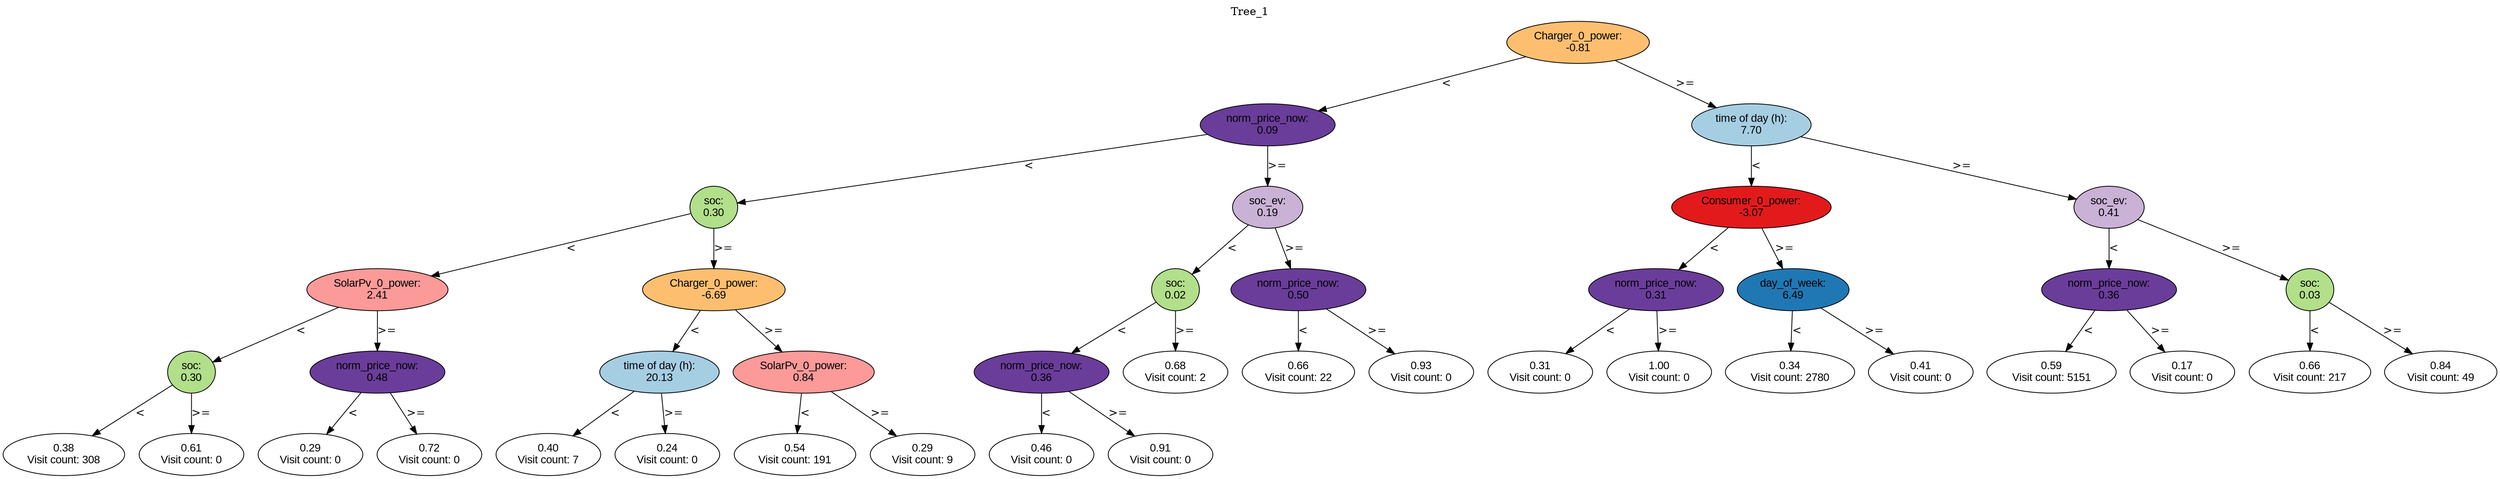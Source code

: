 digraph BST {
    node [fontname="Arial" style=filled colorscheme=paired12];
    0 [ label = "Charger_0_power:
-0.81" fillcolor=7];
    1 [ label = "norm_price_now:
0.09" fillcolor=10];
    2 [ label = "soc:
0.30" fillcolor=3];
    3 [ label = "SolarPv_0_power:
2.41" fillcolor=5];
    4 [ label = "soc:
0.30" fillcolor=3];
    5 [ label = "0.38
Visit count: 308" fillcolor=white];
    6 [ label = "0.61
Visit count: 0" fillcolor=white];
    7 [ label = "norm_price_now:
0.48" fillcolor=10];
    8 [ label = "0.29
Visit count: 0" fillcolor=white];
    9 [ label = "0.72
Visit count: 0" fillcolor=white];
    10 [ label = "Charger_0_power:
-6.69" fillcolor=7];
    11 [ label = "time of day (h):
20.13" fillcolor=1];
    12 [ label = "0.40
Visit count: 7" fillcolor=white];
    13 [ label = "0.24
Visit count: 0" fillcolor=white];
    14 [ label = "SolarPv_0_power:
0.84" fillcolor=5];
    15 [ label = "0.54
Visit count: 191" fillcolor=white];
    16 [ label = "0.29
Visit count: 9" fillcolor=white];
    17 [ label = "soc_ev:
0.19" fillcolor=9];
    18 [ label = "soc:
0.02" fillcolor=3];
    19 [ label = "norm_price_now:
0.36" fillcolor=10];
    20 [ label = "0.46
Visit count: 0" fillcolor=white];
    21 [ label = "0.91
Visit count: 0" fillcolor=white];
    22 [ label = "0.68
Visit count: 2" fillcolor=white];
    23 [ label = "norm_price_now:
0.50" fillcolor=10];
    24 [ label = "0.66
Visit count: 22" fillcolor=white];
    25 [ label = "0.93
Visit count: 0" fillcolor=white];
    26 [ label = "time of day (h):
7.70" fillcolor=1];
    27 [ label = "Consumer_0_power:
-3.07" fillcolor=6];
    28 [ label = "norm_price_now:
0.31" fillcolor=10];
    29 [ label = "0.31
Visit count: 0" fillcolor=white];
    30 [ label = "1.00
Visit count: 0" fillcolor=white];
    31 [ label = "day_of_week:
6.49" fillcolor=2];
    32 [ label = "0.34
Visit count: 2780" fillcolor=white];
    33 [ label = "0.41
Visit count: 0" fillcolor=white];
    34 [ label = "soc_ev:
0.41" fillcolor=9];
    35 [ label = "norm_price_now:
0.36" fillcolor=10];
    36 [ label = "0.59
Visit count: 5151" fillcolor=white];
    37 [ label = "0.17
Visit count: 0" fillcolor=white];
    38 [ label = "soc:
0.03" fillcolor=3];
    39 [ label = "0.66
Visit count: 217" fillcolor=white];
    40 [ label = "0.84
Visit count: 49" fillcolor=white];

    0  -> 1[ label = "<"];
    0  -> 26[ label = ">="];
    1  -> 2[ label = "<"];
    1  -> 17[ label = ">="];
    2  -> 3[ label = "<"];
    2  -> 10[ label = ">="];
    3  -> 4[ label = "<"];
    3  -> 7[ label = ">="];
    4  -> 5[ label = "<"];
    4  -> 6[ label = ">="];
    7  -> 8[ label = "<"];
    7  -> 9[ label = ">="];
    10  -> 11[ label = "<"];
    10  -> 14[ label = ">="];
    11  -> 12[ label = "<"];
    11  -> 13[ label = ">="];
    14  -> 15[ label = "<"];
    14  -> 16[ label = ">="];
    17  -> 18[ label = "<"];
    17  -> 23[ label = ">="];
    18  -> 19[ label = "<"];
    18  -> 22[ label = ">="];
    19  -> 20[ label = "<"];
    19  -> 21[ label = ">="];
    23  -> 24[ label = "<"];
    23  -> 25[ label = ">="];
    26  -> 27[ label = "<"];
    26  -> 34[ label = ">="];
    27  -> 28[ label = "<"];
    27  -> 31[ label = ">="];
    28  -> 29[ label = "<"];
    28  -> 30[ label = ">="];
    31  -> 32[ label = "<"];
    31  -> 33[ label = ">="];
    34  -> 35[ label = "<"];
    34  -> 38[ label = ">="];
    35  -> 36[ label = "<"];
    35  -> 37[ label = ">="];
    38  -> 39[ label = "<"];
    38  -> 40[ label = ">="];

    labelloc="t";
    label="Tree_1";
}